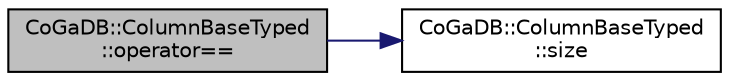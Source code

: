 digraph "CoGaDB::ColumnBaseTyped::operator=="
{
  edge [fontname="Helvetica",fontsize="10",labelfontname="Helvetica",labelfontsize="10"];
  node [fontname="Helvetica",fontsize="10",shape=record];
  rankdir="LR";
  Node1 [label="CoGaDB::ColumnBaseTyped\l::operator==",height=0.2,width=0.4,color="black", fillcolor="grey75", style="filled", fontcolor="black"];
  Node1 -> Node2 [color="midnightblue",fontsize="10",style="solid",fontname="Helvetica"];
  Node2 [label="CoGaDB::ColumnBaseTyped\l::size",height=0.2,width=0.4,color="black", fillcolor="white", style="filled",URL="$classCoGaDB_1_1ColumnBaseTyped.htm#a8ff087045b933adcd017877c1f0802bc",tooltip="returns the number of values (rows) in a column "];
}
